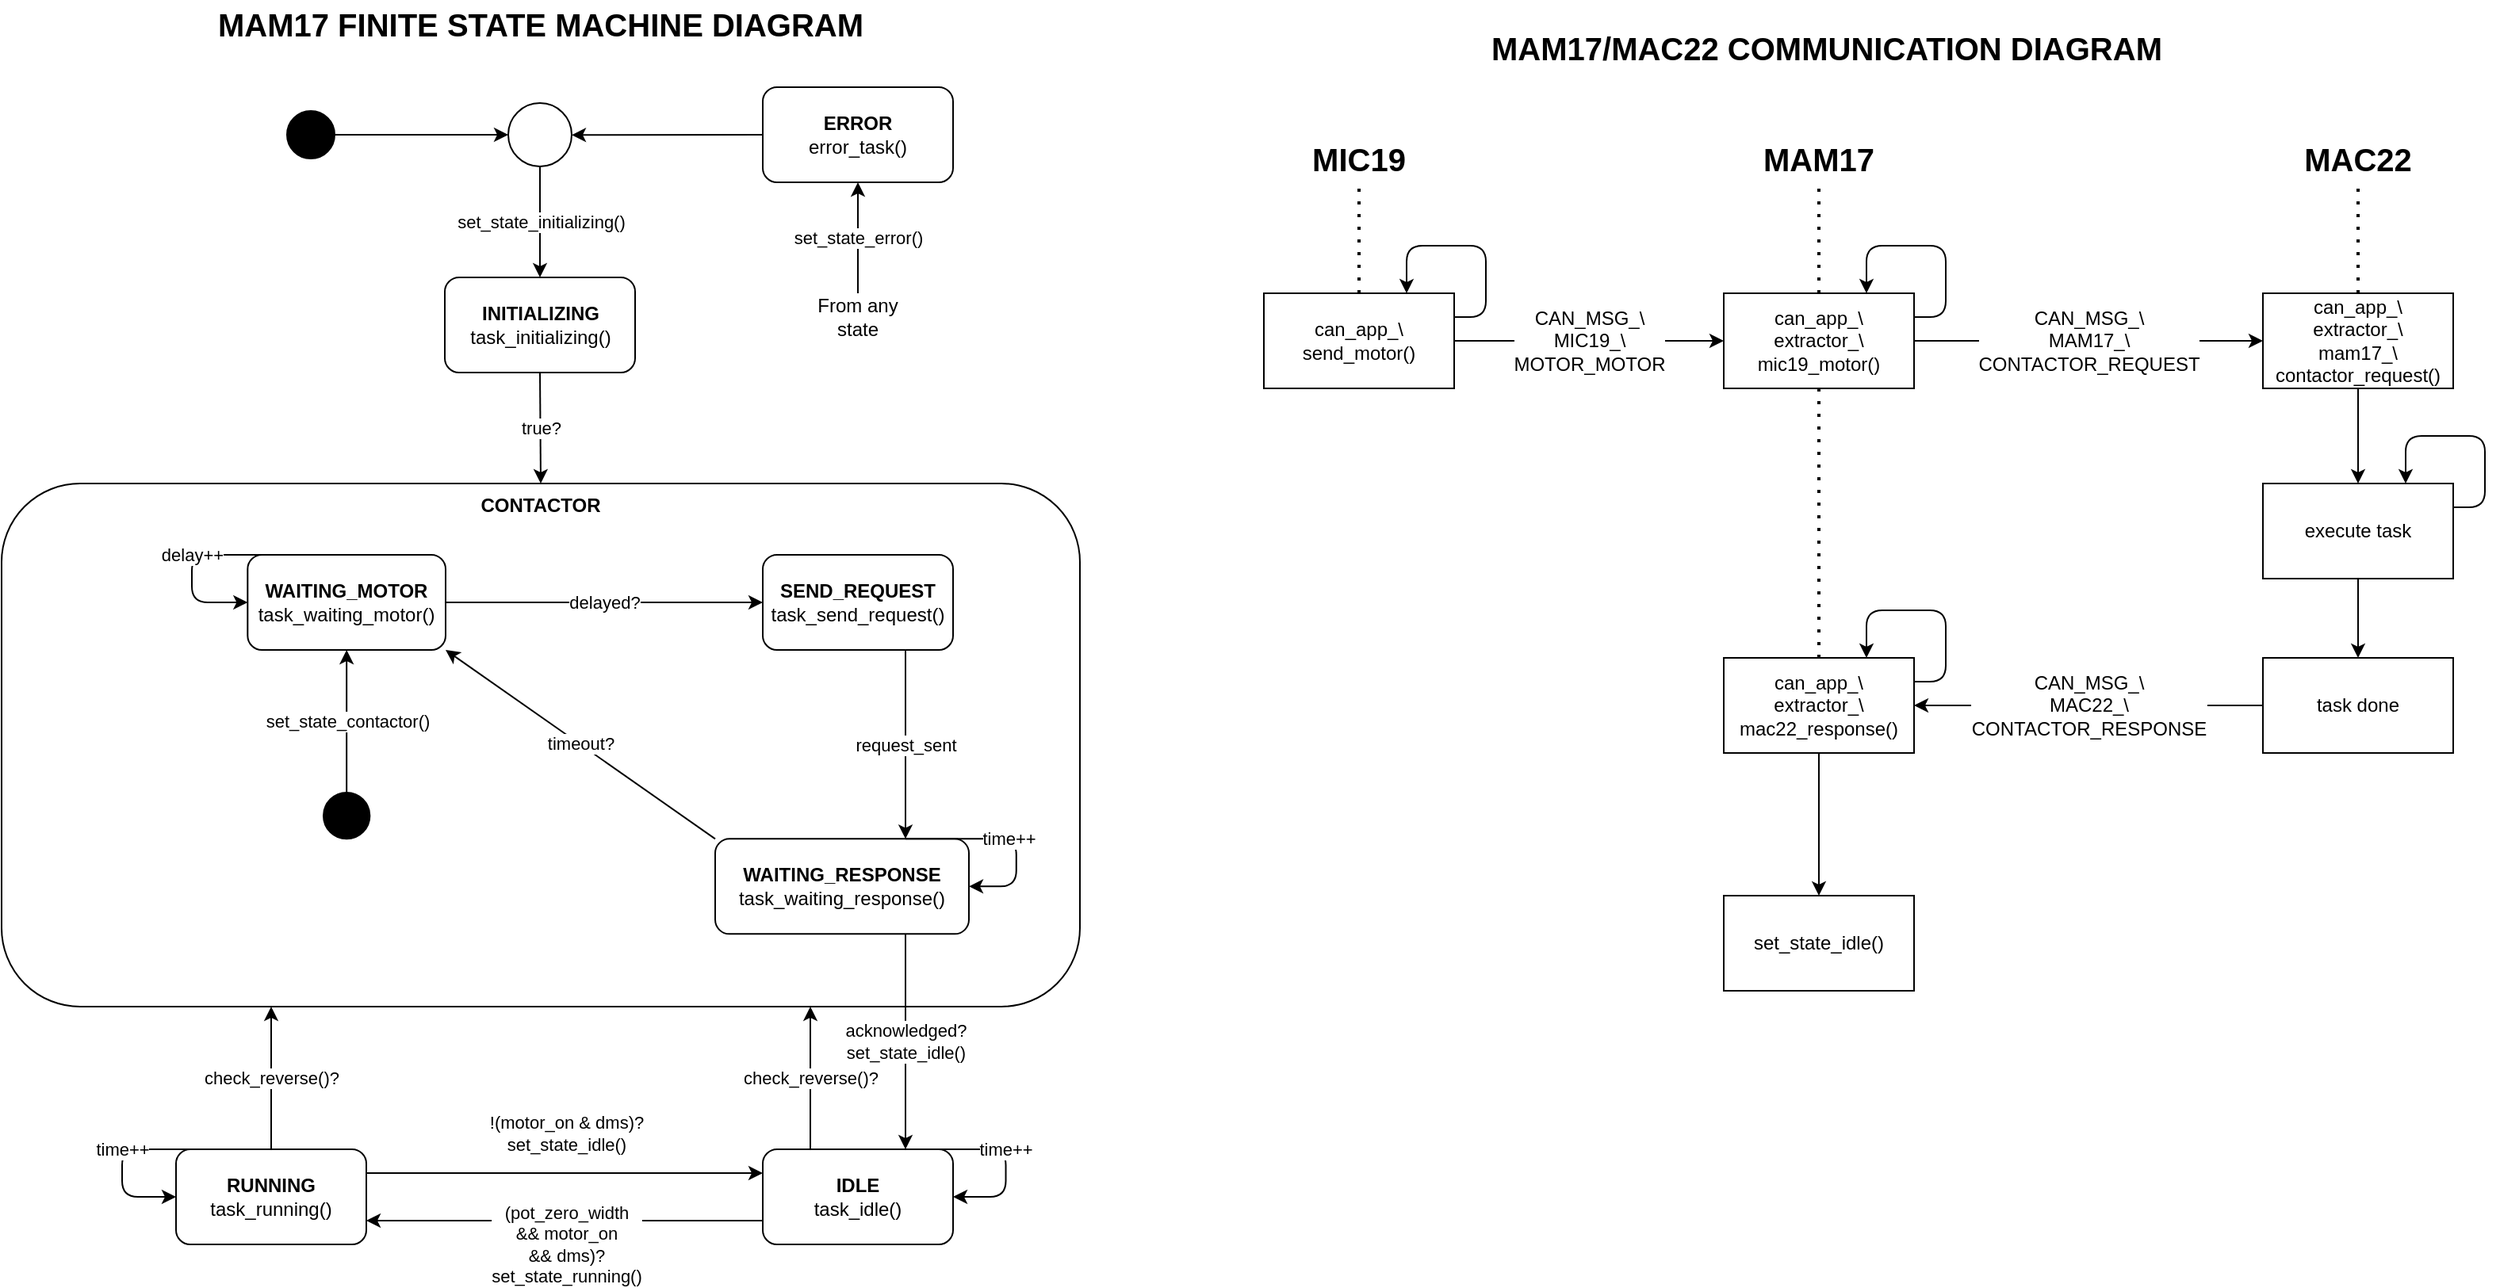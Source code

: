 <mxfile>
    <diagram id="C5RBs43oDa-KdzZeNtuy" name="Page-1">
        <mxGraphModel dx="1314" dy="966" grid="1" gridSize="10" guides="1" tooltips="1" connect="1" arrows="1" fold="1" page="1" pageScale="1" pageWidth="827" pageHeight="1169" math="0" shadow="0">
            <root>
                <mxCell id="WIyWlLk6GJQsqaUBKTNV-0"/>
                <mxCell id="WIyWlLk6GJQsqaUBKTNV-1" parent="WIyWlLk6GJQsqaUBKTNV-0"/>
                <mxCell id="44" value="true?" style="edgeStyle=none;rounded=0;sketch=0;html=1;exitX=0.5;exitY=1;exitDx=0;exitDy=0;entryX=0.5;entryY=0;entryDx=0;entryDy=0;elbow=vertical;" edge="1" parent="WIyWlLk6GJQsqaUBKTNV-1" source="5" target="6">
                    <mxGeometry relative="1" as="geometry"/>
                </mxCell>
                <mxCell id="5" value="&lt;b&gt;INITIALIZING&lt;/b&gt;&lt;br&gt;task_initializing()" style="rounded=1;whiteSpace=wrap;html=1;" vertex="1" parent="WIyWlLk6GJQsqaUBKTNV-1">
                    <mxGeometry x="353.5" y="330" width="120" height="60" as="geometry"/>
                </mxCell>
                <mxCell id="6" value="&lt;b&gt;CONTACTOR&lt;/b&gt;" style="rounded=1;whiteSpace=wrap;html=1;fillColor=none;verticalAlign=top;movable=1;container=1;autosize=0;resizable=1;" vertex="1" parent="WIyWlLk6GJQsqaUBKTNV-1">
                    <mxGeometry x="74" y="460" width="680" height="330" as="geometry">
                        <mxRectangle x="280" y="710" width="160" height="50" as="alternateBounds"/>
                    </mxGeometry>
                </mxCell>
                <mxCell id="29" value="&lt;b&gt;WAITING_MOTOR&lt;/b&gt;&lt;br&gt;task_waiting_motor()" style="rounded=1;whiteSpace=wrap;html=1;" vertex="1" parent="6">
                    <mxGeometry x="155.16" y="45" width="124.84" height="60" as="geometry"/>
                </mxCell>
                <mxCell id="30" value="&lt;b&gt;SEND_REQUEST&lt;/b&gt;&lt;br&gt;task_send_request()" style="rounded=1;whiteSpace=wrap;html=1;" vertex="1" parent="6">
                    <mxGeometry x="480" y="45" width="120" height="60" as="geometry"/>
                </mxCell>
                <mxCell id="43" value="delayed?" style="edgeStyle=none;rounded=0;sketch=0;html=1;exitX=1;exitY=0.5;exitDx=0;exitDy=0;entryX=0;entryY=0.5;entryDx=0;entryDy=0;elbow=vertical;" edge="1" parent="6" source="29" target="30">
                    <mxGeometry relative="1" as="geometry"/>
                </mxCell>
                <mxCell id="42" value="timeout?" style="edgeStyle=none;rounded=0;sketch=0;html=1;exitX=0;exitY=0;exitDx=0;exitDy=0;entryX=1;entryY=1;entryDx=0;entryDy=0;elbow=vertical;" edge="1" parent="6" source="31" target="29">
                    <mxGeometry relative="1" as="geometry"/>
                </mxCell>
                <mxCell id="31" value="&lt;b&gt;WAITING_RESPONSE&lt;/b&gt;&lt;br&gt;task_waiting_response()" style="rounded=1;whiteSpace=wrap;html=1;" vertex="1" parent="6">
                    <mxGeometry x="450" y="224.18" width="160" height="60" as="geometry"/>
                </mxCell>
                <mxCell id="41" value="request_sent" style="edgeStyle=none;rounded=0;sketch=0;html=1;exitX=0.75;exitY=1;exitDx=0;exitDy=0;entryX=0.75;entryY=0;entryDx=0;entryDy=0;elbow=vertical;" edge="1" parent="6" source="30" target="31">
                    <mxGeometry relative="1" as="geometry"/>
                </mxCell>
                <mxCell id="89" value="set_state_contactor()" style="edgeStyle=none;rounded=1;sketch=0;html=1;exitX=0.5;exitY=0;exitDx=0;exitDy=0;entryX=0.5;entryY=1;entryDx=0;entryDy=0;" edge="1" parent="6" source="64" target="29">
                    <mxGeometry relative="1" as="geometry"/>
                </mxCell>
                <mxCell id="64" value="" style="ellipse;whiteSpace=wrap;html=1;aspect=fixed;fillColor=#000000;" vertex="1" parent="6">
                    <mxGeometry x="202.991" y="195" width="29.185" height="29.185" as="geometry"/>
                </mxCell>
                <mxCell id="70" value="time++" style="edgeStyle=elbowEdgeStyle;sketch=0;html=1;rounded=1;exitX=0.75;exitY=0;exitDx=0;exitDy=0;entryX=1;entryY=0.5;entryDx=0;entryDy=0;" edge="1" parent="6" source="31" target="31">
                    <mxGeometry relative="1" as="geometry">
                        <mxPoint x="571.297" y="225" as="sourcePoint"/>
                        <mxPoint x="600.482" y="255" as="targetPoint"/>
                        <Array as="points">
                            <mxPoint x="639.881" y="170"/>
                            <mxPoint x="649.609" y="255"/>
                        </Array>
                    </mxGeometry>
                </mxCell>
                <mxCell id="71" value="delay++" style="edgeStyle=elbowEdgeStyle;sketch=0;html=1;rounded=1;exitX=0.25;exitY=0;exitDx=0;exitDy=0;entryX=0;entryY=0.5;entryDx=0;entryDy=0;" edge="1" parent="6" source="29" target="29">
                    <mxGeometry relative="1" as="geometry">
                        <mxPoint x="58.369" y="105" as="sourcePoint"/>
                        <mxPoint x="87.554" y="135" as="targetPoint"/>
                        <Array as="points">
                            <mxPoint x="120" y="50"/>
                            <mxPoint x="137.167" y="135"/>
                        </Array>
                    </mxGeometry>
                </mxCell>
                <mxCell id="47" value="check_reverse()?" style="edgeStyle=none;rounded=0;sketch=0;html=1;exitX=0.25;exitY=0;exitDx=0;exitDy=0;elbow=vertical;entryX=0.75;entryY=1;entryDx=0;entryDy=0;" edge="1" parent="WIyWlLk6GJQsqaUBKTNV-1" source="7" target="6">
                    <mxGeometry relative="1" as="geometry">
                        <mxPoint x="597.26" y="790" as="targetPoint"/>
                    </mxGeometry>
                </mxCell>
                <mxCell id="54" value="(pot_zero_width&lt;br&gt;&amp;amp;&amp;amp; motor_on&lt;br&gt;&amp;amp;&amp;amp; dms)?&lt;br&gt;set_state_running()" style="edgeStyle=none;rounded=0;sketch=0;html=1;exitX=0;exitY=0.75;exitDx=0;exitDy=0;entryX=1;entryY=0.75;entryDx=0;entryDy=0;elbow=vertical;" edge="1" parent="WIyWlLk6GJQsqaUBKTNV-1" source="7" target="8">
                    <mxGeometry x="-0.003" y="15" relative="1" as="geometry">
                        <mxPoint as="offset"/>
                    </mxGeometry>
                </mxCell>
                <mxCell id="7" value="&lt;b&gt;IDLE&lt;/b&gt;&lt;br&gt;task_idle()" style="rounded=1;whiteSpace=wrap;html=1;" vertex="1" parent="WIyWlLk6GJQsqaUBKTNV-1">
                    <mxGeometry x="554" y="880" width="120" height="60" as="geometry"/>
                </mxCell>
                <mxCell id="51" value="check_reverse()?" style="edgeStyle=none;rounded=0;sketch=0;html=1;exitX=0.5;exitY=0;exitDx=0;exitDy=0;elbow=vertical;entryX=0.25;entryY=1;entryDx=0;entryDy=0;" edge="1" parent="WIyWlLk6GJQsqaUBKTNV-1" source="8" target="6">
                    <mxGeometry relative="1" as="geometry"/>
                </mxCell>
                <mxCell id="55" value="!(motor_on &amp;amp; dms)?&lt;br&gt;set_state_idle()" style="edgeStyle=none;rounded=0;sketch=0;html=1;exitX=1;exitY=0.25;exitDx=0;exitDy=0;entryX=0;entryY=0.25;entryDx=0;entryDy=0;elbow=vertical;" edge="1" parent="WIyWlLk6GJQsqaUBKTNV-1" source="8" target="7">
                    <mxGeometry x="0.003" y="25" relative="1" as="geometry">
                        <mxPoint as="offset"/>
                    </mxGeometry>
                </mxCell>
                <mxCell id="8" value="&lt;b&gt;RUNNING&lt;/b&gt;&lt;br&gt;task_running()" style="rounded=1;whiteSpace=wrap;html=1;" vertex="1" parent="WIyWlLk6GJQsqaUBKTNV-1">
                    <mxGeometry x="184" y="880" width="120" height="60" as="geometry"/>
                </mxCell>
                <mxCell id="28" value="" style="edgeStyle=none;rounded=0;sketch=0;html=1;elbow=vertical;exitX=0;exitY=0.5;exitDx=0;exitDy=0;" edge="1" parent="WIyWlLk6GJQsqaUBKTNV-1" source="9" target="83">
                    <mxGeometry relative="1" as="geometry"/>
                </mxCell>
                <mxCell id="9" value="&lt;b&gt;ERROR&lt;/b&gt;&lt;br&gt;error_task()" style="rounded=1;whiteSpace=wrap;html=1;" vertex="1" parent="WIyWlLk6GJQsqaUBKTNV-1">
                    <mxGeometry x="554" y="210" width="120" height="60" as="geometry"/>
                </mxCell>
                <mxCell id="11" value="" style="html=1;elbow=vertical;sketch=0;rounded=0;" edge="1" parent="WIyWlLk6GJQsqaUBKTNV-1" source="10" target="83">
                    <mxGeometry relative="1" as="geometry"/>
                </mxCell>
                <mxCell id="10" value="" style="ellipse;whiteSpace=wrap;html=1;aspect=fixed;fillColor=#000000;" vertex="1" parent="WIyWlLk6GJQsqaUBKTNV-1">
                    <mxGeometry x="254" y="225" width="30" height="30" as="geometry"/>
                </mxCell>
                <mxCell id="46" value="acknowledged?&lt;br&gt;set_state_idle()" style="edgeStyle=none;rounded=0;sketch=0;html=1;exitX=0.75;exitY=1;exitDx=0;exitDy=0;entryX=0.75;entryY=0;entryDx=0;entryDy=0;elbow=vertical;" edge="1" parent="WIyWlLk6GJQsqaUBKTNV-1" source="31" target="7">
                    <mxGeometry relative="1" as="geometry"/>
                </mxCell>
                <mxCell id="72" value="set_state_error()" style="html=1;elbow=vertical;sketch=0;rounded=0;" edge="1" parent="WIyWlLk6GJQsqaUBKTNV-1" source="75" target="9">
                    <mxGeometry relative="1" as="geometry">
                        <mxPoint x="674" y="310" as="targetPoint"/>
                        <mxPoint x="674" y="230" as="sourcePoint"/>
                    </mxGeometry>
                </mxCell>
                <mxCell id="75" value="From any state" style="text;html=1;strokeColor=none;fillColor=none;align=center;verticalAlign=middle;whiteSpace=wrap;rounded=0;" vertex="1" parent="WIyWlLk6GJQsqaUBKTNV-1">
                    <mxGeometry x="584" y="340" width="60" height="30" as="geometry"/>
                </mxCell>
                <mxCell id="82" value="time++" style="edgeStyle=elbowEdgeStyle;sketch=0;html=1;rounded=1;exitX=0.75;exitY=0;exitDx=0;exitDy=0;entryX=1;entryY=0.5;entryDx=0;entryDy=0;" edge="1" parent="WIyWlLk6GJQsqaUBKTNV-1" source="7" target="7">
                    <mxGeometry relative="1" as="geometry">
                        <mxPoint x="597.26" y="880" as="sourcePoint"/>
                        <mxPoint x="627.26" y="910" as="targetPoint"/>
                        <Array as="points">
                            <mxPoint x="707.26" y="880"/>
                            <mxPoint x="667.26" y="860"/>
                            <mxPoint x="678.26" y="910"/>
                        </Array>
                    </mxGeometry>
                </mxCell>
                <mxCell id="85" value="set_state_initializing()" style="rounded=1;sketch=0;html=1;exitX=0.5;exitY=1;exitDx=0;exitDy=0;entryX=0.5;entryY=0;entryDx=0;entryDy=0;" edge="1" parent="WIyWlLk6GJQsqaUBKTNV-1" source="83" target="5">
                    <mxGeometry relative="1" as="geometry"/>
                </mxCell>
                <mxCell id="83" value="" style="ellipse;whiteSpace=wrap;html=1;aspect=fixed;fillColor=none;" vertex="1" parent="WIyWlLk6GJQsqaUBKTNV-1">
                    <mxGeometry x="393.5" y="220" width="40" height="40" as="geometry"/>
                </mxCell>
                <mxCell id="90" value="MAM17 FINITE STATE MACHINE DIAGRAM" style="text;html=1;strokeColor=none;fillColor=none;align=center;verticalAlign=middle;whiteSpace=wrap;rounded=0;fontSize=20;fontStyle=1" vertex="1" parent="WIyWlLk6GJQsqaUBKTNV-1">
                    <mxGeometry x="179" y="155" width="470" height="30" as="geometry"/>
                </mxCell>
                <mxCell id="91" value="time++" style="edgeStyle=elbowEdgeStyle;sketch=0;html=1;rounded=1;exitX=0.25;exitY=0;exitDx=0;exitDy=0;entryX=0;entryY=0.5;entryDx=0;entryDy=0;" edge="1" parent="WIyWlLk6GJQsqaUBKTNV-1" source="8" target="8">
                    <mxGeometry relative="1" as="geometry">
                        <mxPoint x="100" y="880" as="sourcePoint"/>
                        <mxPoint x="130" y="910" as="targetPoint"/>
                        <Array as="points">
                            <mxPoint x="150" y="900"/>
                            <mxPoint x="123.26" y="860"/>
                            <mxPoint x="134.26" y="910"/>
                        </Array>
                    </mxGeometry>
                </mxCell>
                <mxCell id="95" value="" style="endArrow=none;dashed=1;html=1;dashPattern=1 3;strokeWidth=2;rounded=1;sketch=0;fontSize=20;entryX=0.5;entryY=1;entryDx=0;entryDy=0;exitX=0.5;exitY=0;exitDx=0;exitDy=0;" edge="1" parent="WIyWlLk6GJQsqaUBKTNV-1" source="104" target="97">
                    <mxGeometry width="50" height="50" relative="1" as="geometry">
                        <mxPoint x="930" y="320" as="sourcePoint"/>
                        <mxPoint x="930" y="280" as="targetPoint"/>
                    </mxGeometry>
                </mxCell>
                <mxCell id="96" value="MAM17" style="text;html=1;strokeColor=none;fillColor=none;align=center;verticalAlign=middle;whiteSpace=wrap;rounded=0;fontSize=20;fontStyle=1" vertex="1" parent="WIyWlLk6GJQsqaUBKTNV-1">
                    <mxGeometry x="1180" y="240" width="80" height="30" as="geometry"/>
                </mxCell>
                <mxCell id="97" value="MIC19" style="text;html=1;strokeColor=none;fillColor=none;align=center;verticalAlign=middle;whiteSpace=wrap;rounded=0;fontSize=20;fontStyle=1" vertex="1" parent="WIyWlLk6GJQsqaUBKTNV-1">
                    <mxGeometry x="890" y="240" width="80" height="30" as="geometry"/>
                </mxCell>
                <mxCell id="98" value="MAC22" style="text;html=1;strokeColor=none;fillColor=none;align=center;verticalAlign=middle;whiteSpace=wrap;rounded=0;fontSize=20;fontStyle=1" vertex="1" parent="WIyWlLk6GJQsqaUBKTNV-1">
                    <mxGeometry x="1520" y="240" width="80" height="30" as="geometry"/>
                </mxCell>
                <mxCell id="99" value="" style="endArrow=none;dashed=1;html=1;dashPattern=1 3;strokeWidth=2;rounded=1;sketch=0;fontSize=20;entryX=0.5;entryY=1;entryDx=0;entryDy=0;exitX=0.5;exitY=0;exitDx=0;exitDy=0;" edge="1" parent="WIyWlLk6GJQsqaUBKTNV-1" source="106" target="96">
                    <mxGeometry width="50" height="50" relative="1" as="geometry">
                        <mxPoint x="1219" y="720" as="sourcePoint"/>
                        <mxPoint x="1219" y="280" as="targetPoint"/>
                    </mxGeometry>
                </mxCell>
                <mxCell id="101" value="" style="endArrow=none;dashed=1;html=1;dashPattern=1 3;strokeWidth=2;rounded=1;sketch=0;fontSize=20;entryX=0.5;entryY=1;entryDx=0;entryDy=0;exitX=0.5;exitY=0;exitDx=0;exitDy=0;" edge="1" parent="WIyWlLk6GJQsqaUBKTNV-1" source="109" target="98">
                    <mxGeometry width="50" height="50" relative="1" as="geometry">
                        <mxPoint x="1560" y="720" as="sourcePoint"/>
                        <mxPoint x="1560" y="280" as="targetPoint"/>
                    </mxGeometry>
                </mxCell>
                <mxCell id="105" value="CAN_MSG_\&lt;br&gt;MIC19_\&lt;br&gt;MOTOR_MOTOR" style="edgeStyle=none;rounded=1;sketch=0;html=1;exitX=1;exitY=0.5;exitDx=0;exitDy=0;fontSize=12;" edge="1" parent="WIyWlLk6GJQsqaUBKTNV-1" source="104" target="106">
                    <mxGeometry relative="1" as="geometry">
                        <mxPoint x="1146" y="370" as="targetPoint"/>
                    </mxGeometry>
                </mxCell>
                <mxCell id="104" value="can_app_\&lt;br&gt;send_motor()" style="rounded=0;whiteSpace=wrap;html=1;fontSize=12;fillColor=none;" vertex="1" parent="WIyWlLk6GJQsqaUBKTNV-1">
                    <mxGeometry x="870" y="340" width="120" height="60" as="geometry"/>
                </mxCell>
                <mxCell id="106" value="can_app_\&lt;br&gt;extractor_\&lt;br&gt;mic19_motor()" style="rounded=0;whiteSpace=wrap;html=1;fontSize=12;fillColor=none;" vertex="1" parent="WIyWlLk6GJQsqaUBKTNV-1">
                    <mxGeometry x="1160" y="340" width="120" height="60" as="geometry"/>
                </mxCell>
                <mxCell id="110" value="CAN_MSG_\&lt;br&gt;MAM17_\&lt;br&gt;CONTACTOR_REQUEST" style="edgeStyle=none;rounded=1;sketch=0;html=1;exitX=1;exitY=0.5;exitDx=0;exitDy=0;fontSize=12;" edge="1" parent="WIyWlLk6GJQsqaUBKTNV-1" source="106" target="109">
                    <mxGeometry relative="1" as="geometry">
                        <mxPoint x="1267" y="510" as="sourcePoint"/>
                    </mxGeometry>
                </mxCell>
                <mxCell id="117" style="edgeStyle=none;rounded=1;sketch=0;html=1;exitX=0.5;exitY=1;exitDx=0;exitDy=0;fontSize=12;" edge="1" parent="WIyWlLk6GJQsqaUBKTNV-1" source="109" target="111">
                    <mxGeometry relative="1" as="geometry"/>
                </mxCell>
                <mxCell id="109" value="can_app_\&lt;br&gt;extractor_\&lt;br&gt;mam17_\&lt;br&gt;contactor_request()" style="rounded=0;whiteSpace=wrap;html=1;fontSize=12;fillColor=none;" vertex="1" parent="WIyWlLk6GJQsqaUBKTNV-1">
                    <mxGeometry x="1500" y="340" width="120" height="60" as="geometry"/>
                </mxCell>
                <mxCell id="118" style="edgeStyle=none;rounded=1;sketch=0;html=1;exitX=0.5;exitY=1;exitDx=0;exitDy=0;fontSize=12;" edge="1" parent="WIyWlLk6GJQsqaUBKTNV-1" source="111" target="113">
                    <mxGeometry relative="1" as="geometry"/>
                </mxCell>
                <mxCell id="111" value="execute task" style="rounded=0;whiteSpace=wrap;html=1;fontSize=12;fillColor=none;" vertex="1" parent="WIyWlLk6GJQsqaUBKTNV-1">
                    <mxGeometry x="1500" y="460" width="120" height="60" as="geometry"/>
                </mxCell>
                <mxCell id="116" value="CAN_MSG_\&lt;br&gt;MAC22_\&lt;br&gt;CONTACTOR_RESPONSE" style="edgeStyle=none;rounded=1;sketch=0;html=1;exitX=0;exitY=0.5;exitDx=0;exitDy=0;fontSize=12;" edge="1" parent="WIyWlLk6GJQsqaUBKTNV-1" source="113" target="115">
                    <mxGeometry relative="1" as="geometry"/>
                </mxCell>
                <mxCell id="113" value="task done" style="rounded=0;whiteSpace=wrap;html=1;fontSize=12;fillColor=none;" vertex="1" parent="WIyWlLk6GJQsqaUBKTNV-1">
                    <mxGeometry x="1500" y="570" width="120" height="60" as="geometry"/>
                </mxCell>
                <mxCell id="114" value="" style="endArrow=none;dashed=1;html=1;dashPattern=1 3;strokeWidth=2;rounded=1;sketch=0;fontSize=20;" edge="1" parent="WIyWlLk6GJQsqaUBKTNV-1" source="115" target="106">
                    <mxGeometry width="50" height="50" relative="1" as="geometry">
                        <mxPoint x="1220" y="680" as="sourcePoint"/>
                        <mxPoint x="1220" y="550" as="targetPoint"/>
                    </mxGeometry>
                </mxCell>
                <mxCell id="122" style="edgeStyle=orthogonalEdgeStyle;rounded=1;sketch=0;html=1;exitX=0.5;exitY=1;exitDx=0;exitDy=0;fontSize=12;" edge="1" parent="WIyWlLk6GJQsqaUBKTNV-1" source="115" target="121">
                    <mxGeometry relative="1" as="geometry"/>
                </mxCell>
                <mxCell id="115" value="can_app_\&lt;br&gt;extractor_\&lt;br&gt;mac22_response()" style="rounded=0;whiteSpace=wrap;html=1;fontSize=12;fillColor=none;" vertex="1" parent="WIyWlLk6GJQsqaUBKTNV-1">
                    <mxGeometry x="1160" y="570" width="120" height="60" as="geometry"/>
                </mxCell>
                <mxCell id="120" style="edgeStyle=orthogonalEdgeStyle;rounded=1;sketch=0;html=1;exitX=1;exitY=0.25;exitDx=0;exitDy=0;fontSize=12;entryX=0.75;entryY=0;entryDx=0;entryDy=0;" edge="1" parent="WIyWlLk6GJQsqaUBKTNV-1" source="111" target="111">
                    <mxGeometry relative="1" as="geometry">
                        <mxPoint x="1604" y="440" as="targetPoint"/>
                        <Array as="points">
                            <mxPoint x="1640" y="475"/>
                            <mxPoint x="1640" y="430"/>
                            <mxPoint x="1590" y="430"/>
                        </Array>
                    </mxGeometry>
                </mxCell>
                <mxCell id="121" value="set_state_idle()" style="rounded=0;whiteSpace=wrap;html=1;fontSize=12;fillColor=none;" vertex="1" parent="WIyWlLk6GJQsqaUBKTNV-1">
                    <mxGeometry x="1160" y="720" width="120" height="60" as="geometry"/>
                </mxCell>
                <mxCell id="123" style="edgeStyle=orthogonalEdgeStyle;rounded=1;sketch=0;html=1;exitX=1;exitY=0.25;exitDx=0;exitDy=0;fontSize=12;entryX=0.75;entryY=0;entryDx=0;entryDy=0;" edge="1" parent="WIyWlLk6GJQsqaUBKTNV-1" source="106" target="106">
                    <mxGeometry relative="1" as="geometry">
                        <mxPoint x="1283" y="355" as="sourcePoint"/>
                        <mxPoint x="1253" y="340" as="targetPoint"/>
                        <Array as="points">
                            <mxPoint x="1300" y="355"/>
                            <mxPoint x="1300" y="310"/>
                            <mxPoint x="1250" y="310"/>
                        </Array>
                    </mxGeometry>
                </mxCell>
                <mxCell id="124" style="edgeStyle=orthogonalEdgeStyle;rounded=1;sketch=0;html=1;exitX=1;exitY=0.25;exitDx=0;exitDy=0;fontSize=12;entryX=0.75;entryY=0;entryDx=0;entryDy=0;" edge="1" parent="WIyWlLk6GJQsqaUBKTNV-1" source="104" target="104">
                    <mxGeometry relative="1" as="geometry">
                        <mxPoint x="994" y="355" as="sourcePoint"/>
                        <mxPoint x="964" y="340" as="targetPoint"/>
                        <Array as="points">
                            <mxPoint x="1010" y="355"/>
                            <mxPoint x="1010" y="310"/>
                            <mxPoint x="960" y="310"/>
                        </Array>
                    </mxGeometry>
                </mxCell>
                <mxCell id="125" style="edgeStyle=orthogonalEdgeStyle;rounded=1;sketch=0;html=1;exitX=1;exitY=0.25;exitDx=0;exitDy=0;fontSize=12;entryX=0.75;entryY=0;entryDx=0;entryDy=0;" edge="1" parent="WIyWlLk6GJQsqaUBKTNV-1" source="115" target="115">
                    <mxGeometry relative="1" as="geometry">
                        <mxPoint x="1280" y="585" as="sourcePoint"/>
                        <mxPoint x="1250" y="570" as="targetPoint"/>
                        <Array as="points">
                            <mxPoint x="1300" y="585"/>
                            <mxPoint x="1300" y="540"/>
                            <mxPoint x="1250" y="540"/>
                        </Array>
                    </mxGeometry>
                </mxCell>
                <mxCell id="126" value="MAM17/MAC22 COMMUNICATION DIAGRAM" style="text;html=1;strokeColor=none;fillColor=none;align=center;verticalAlign=middle;whiteSpace=wrap;rounded=0;fontSize=20;fontStyle=1" vertex="1" parent="WIyWlLk6GJQsqaUBKTNV-1">
                    <mxGeometry x="990" y="170" width="470" height="30" as="geometry"/>
                </mxCell>
            </root>
        </mxGraphModel>
    </diagram>
</mxfile>